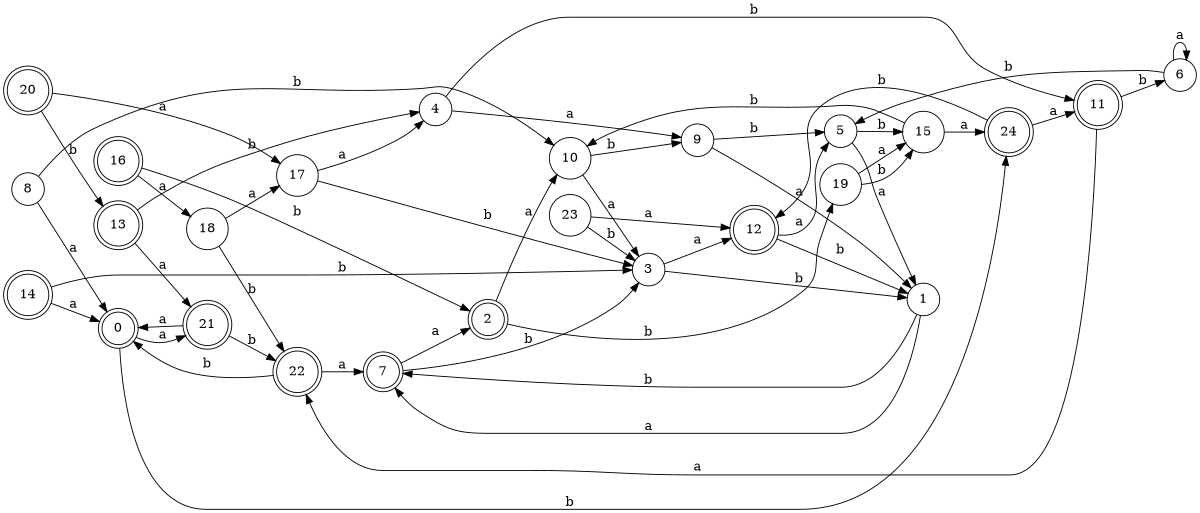 digraph n20_4 {
__start0 [label="" shape="none"];

rankdir=LR;
size="8,5";

s0 [style="rounded,filled", color="black", fillcolor="white" shape="doublecircle", label="0"];
s1 [style="filled", color="black", fillcolor="white" shape="circle", label="1"];
s2 [style="rounded,filled", color="black", fillcolor="white" shape="doublecircle", label="2"];
s3 [style="filled", color="black", fillcolor="white" shape="circle", label="3"];
s4 [style="filled", color="black", fillcolor="white" shape="circle", label="4"];
s5 [style="filled", color="black", fillcolor="white" shape="circle", label="5"];
s6 [style="filled", color="black", fillcolor="white" shape="circle", label="6"];
s7 [style="rounded,filled", color="black", fillcolor="white" shape="doublecircle", label="7"];
s8 [style="filled", color="black", fillcolor="white" shape="circle", label="8"];
s9 [style="filled", color="black", fillcolor="white" shape="circle", label="9"];
s10 [style="filled", color="black", fillcolor="white" shape="circle", label="10"];
s11 [style="rounded,filled", color="black", fillcolor="white" shape="doublecircle", label="11"];
s12 [style="rounded,filled", color="black", fillcolor="white" shape="doublecircle", label="12"];
s13 [style="rounded,filled", color="black", fillcolor="white" shape="doublecircle", label="13"];
s14 [style="rounded,filled", color="black", fillcolor="white" shape="doublecircle", label="14"];
s15 [style="filled", color="black", fillcolor="white" shape="circle", label="15"];
s16 [style="rounded,filled", color="black", fillcolor="white" shape="doublecircle", label="16"];
s17 [style="filled", color="black", fillcolor="white" shape="circle", label="17"];
s18 [style="filled", color="black", fillcolor="white" shape="circle", label="18"];
s19 [style="filled", color="black", fillcolor="white" shape="circle", label="19"];
s20 [style="rounded,filled", color="black", fillcolor="white" shape="doublecircle", label="20"];
s21 [style="rounded,filled", color="black", fillcolor="white" shape="doublecircle", label="21"];
s22 [style="rounded,filled", color="black", fillcolor="white" shape="doublecircle", label="22"];
s23 [style="filled", color="black", fillcolor="white" shape="circle", label="23"];
s24 [style="rounded,filled", color="black", fillcolor="white" shape="doublecircle", label="24"];
s0 -> s21 [label="a"];
s0 -> s24 [label="b"];
s1 -> s7 [label="a"];
s1 -> s7 [label="b"];
s2 -> s10 [label="a"];
s2 -> s19 [label="b"];
s3 -> s12 [label="a"];
s3 -> s1 [label="b"];
s4 -> s9 [label="a"];
s4 -> s11 [label="b"];
s5 -> s1 [label="a"];
s5 -> s15 [label="b"];
s6 -> s6 [label="a"];
s6 -> s5 [label="b"];
s7 -> s2 [label="a"];
s7 -> s3 [label="b"];
s8 -> s0 [label="a"];
s8 -> s10 [label="b"];
s9 -> s1 [label="a"];
s9 -> s5 [label="b"];
s10 -> s3 [label="a"];
s10 -> s9 [label="b"];
s11 -> s22 [label="a"];
s11 -> s6 [label="b"];
s12 -> s5 [label="a"];
s12 -> s1 [label="b"];
s13 -> s21 [label="a"];
s13 -> s4 [label="b"];
s14 -> s0 [label="a"];
s14 -> s3 [label="b"];
s15 -> s24 [label="a"];
s15 -> s10 [label="b"];
s16 -> s18 [label="a"];
s16 -> s2 [label="b"];
s17 -> s4 [label="a"];
s17 -> s3 [label="b"];
s18 -> s17 [label="a"];
s18 -> s22 [label="b"];
s19 -> s15 [label="a"];
s19 -> s15 [label="b"];
s20 -> s17 [label="a"];
s20 -> s13 [label="b"];
s21 -> s0 [label="a"];
s21 -> s22 [label="b"];
s22 -> s7 [label="a"];
s22 -> s0 [label="b"];
s23 -> s12 [label="a"];
s23 -> s3 [label="b"];
s24 -> s11 [label="a"];
s24 -> s12 [label="b"];

}